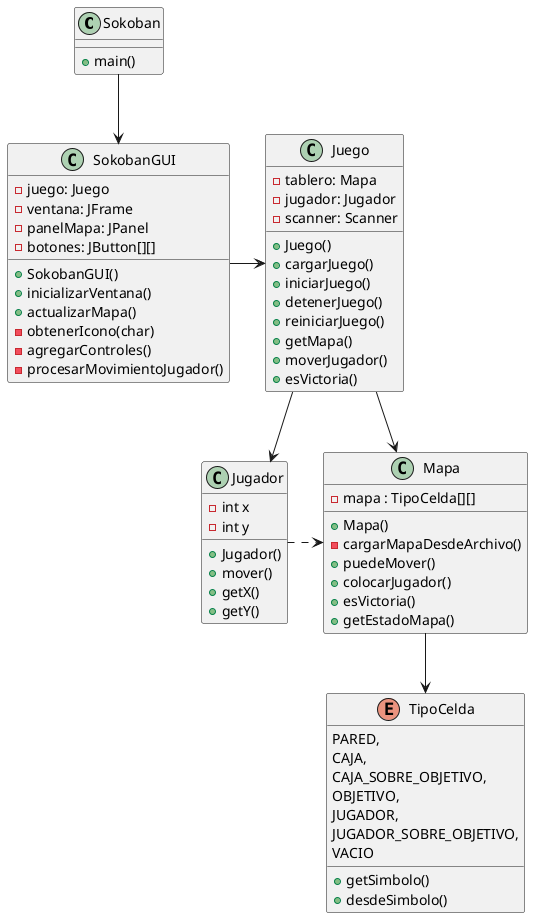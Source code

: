 @startuml
class Sokoban {
    + main()
}
class Juego {
    - tablero: Mapa
    - jugador: Jugador
    - scanner: Scanner
    + Juego()
    + cargarJuego()
    + iniciarJuego()
    + detenerJuego()
    + reiniciarJuego()
    + getMapa()
    + moverJugador()
    + esVictoria()
}

class SokobanGUI{
    - juego: Juego
    - ventana: JFrame
    - panelMapa: JPanel
    - botones: JButton[][]
    + SokobanGUI()
    + inicializarVentana()
    + actualizarMapa()
    - obtenerIcono(char)
    - agregarControles()
    - procesarMovimientoJugador()
}
class Jugador {
    - int x
    - int y
    + Jugador()
    + mover()
    + getX()
    + getY()
}
class Mapa {
    - mapa : TipoCelda[][]
    + Mapa()
    - cargarMapaDesdeArchivo()
    + puedeMover()
    + colocarJugador()
    + esVictoria()
    + getEstadoMapa()
}

enum TipoCelda {
    PARED,
    CAJA,
    CAJA_SOBRE_OBJETIVO,
    OBJETIVO,
    JUGADOR,
    JUGADOR_SOBRE_OBJETIVO,
    VACIO
    + getSimbolo()
    + desdeSimbolo()
}

Sokoban --> SokobanGUI
SokobanGUI -> Juego
Juego --> Jugador
Juego --> Mapa
Jugador .> Mapa
Mapa --> TipoCelda
@enduml